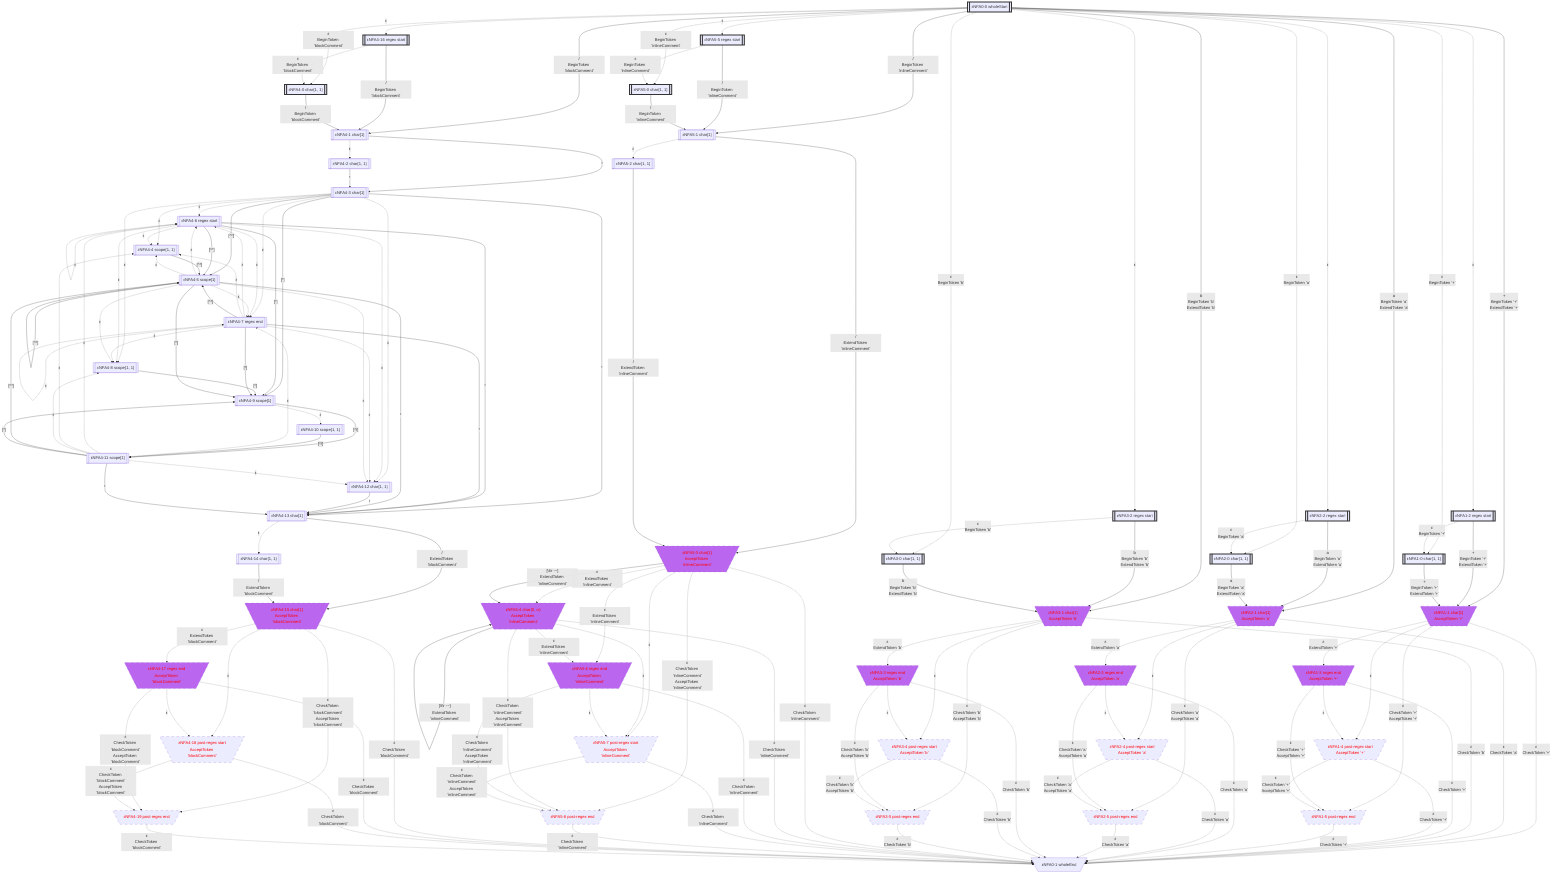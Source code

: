 flowchart
classDef c0001 color:#FF0000;
classDef c0010 stroke-dasharray: 10 10;
classDef c0011 stroke-dasharray: 10 10,color:#FF0000;
classDef c0100 fill:#BB66EE;
classDef c0101 fill:#BB66EE,color:#FF0000;
classDef c0110 fill:#BB66EE,stroke-dasharray: 10 10;
classDef c0111 fill:#BB66EE,stroke-dasharray: 10 10,color:#FF0000;
classDef c1000 stroke:#333,stroke-width:4px;
classDef c1001 stroke:#333,stroke-width:4px,color:#FF0000;
classDef c1010 stroke:#333,stroke-width:4px,stroke-dasharray: 10 10;
classDef c1011 stroke:#333,stroke-width:4px,stroke-dasharray: 10 10,color:#FF0000;
classDef c1100 stroke:#333,stroke-width:4px,fill:#BB66EE;
classDef c1101 stroke:#333,stroke-width:4px,fill:#BB66EE,color:#FF0000;
classDef c1110 stroke:#333,stroke-width:4px,fill:#BB66EE,stroke-dasharray: 10 10;
classDef c1111 stroke:#333,stroke-width:4px,fill:#BB66EE,stroke-dasharray: 10 10,color:#FF0000;
eNFA0_0_16871484[["εNFA0-0 wholeStart"]]
class eNFA0_0_16871484 c1000;
eNFA1_2_24412946[["εNFA1-2 regex start"]]
class eNFA1_2_24412946 c1000;
eNFA2_2_17625630[["εNFA2-2 regex start"]]
class eNFA2_2_17625630 c1000;
eNFA3_2_18389930[["εNFA3-2 regex start"]]
class eNFA3_2_18389930 c1000;
eNFA4_16_31291646[["εNFA4-16 regex start"]]
class eNFA4_16_31291646 c1000;
eNFA5_5_13189358[["εNFA5-5 regex start"]]
class eNFA5_5_13189358 c1000;
eNFA1_0_27598869[["εNFA1-0 char{1, 1}"]]
class eNFA1_0_27598869 c1000;
eNFA2_0_16468652[["εNFA2-0 char{1, 1}"]]
class eNFA2_0_16468652 c1000;
eNFA3_0_5560998[["εNFA3-0 char{1, 1}"]]
class eNFA3_0_5560998 c1000;
eNFA4_0_45596481[["εNFA4-0 char{1, 1}"]]
class eNFA4_0_45596481 c1000;
eNFA5_0_54308798[["εNFA5-0 char{1, 1}"]]
class eNFA5_0_54308798 c1000;
eNFA1_1_47063234[\"εNFA1-1 char[1]
AcceptToken '+'"/]
class eNFA1_1_47063234 c0111;
eNFA2_1_14000148[\"εNFA2-1 char[1]
AcceptToken 'a'"/]
class eNFA2_1_14000148 c0111;
eNFA3_1_50048984[\"εNFA3-1 char[1]
AcceptToken 'b'"/]
class eNFA3_1_50048984 c0111;
eNFA4_1_36936550[["εNFA4-1 char[1]"]]
eNFA5_1_39070558[["εNFA5-1 char[1]"]]
eNFA1_3_20915929[\"εNFA1-3 regex end
AcceptToken '+'"/]
class eNFA1_3_20915929 c0111;
eNFA1_4_54025633[\"εNFA1-4 post-regex start
AcceptToken '+'"/]
class eNFA1_4_54025633 c0011;
eNFA1_5_16246551[\"εNFA1-5 post-regex end"/]
class eNFA1_5_16246551 c0011;
eNFA0_1_46544415[\"εNFA0-1 wholeEnd"/]
eNFA2_3_58892473[\"εNFA2-3 regex end
AcceptToken 'a'"/]
class eNFA2_3_58892473 c0111;
eNFA2_4_60270212[\"εNFA2-4 post-regex start
AcceptToken 'a'"/]
class eNFA2_4_60270212 c0011;
eNFA2_5_20084682[\"εNFA2-5 post-regex end"/]
class eNFA2_5_20084682 c0011;
eNFA3_3_47787675[\"εNFA3-3 regex end
AcceptToken 'b'"/]
class eNFA3_3_47787675 c0111;
eNFA3_4_27435897[\"εNFA3-4 post-regex start
AcceptToken 'b'"/]
class eNFA3_4_27435897 c0011;
eNFA3_5_12001237[\"εNFA3-5 post-regex end"/]
class eNFA3_5_12001237 c0011;
eNFA4_2_10598606[["εNFA4-2 char{1, 1}"]]
eNFA4_3_60665573[["εNFA4-3 char[1]"]]
eNFA5_2_16090703[["εNFA5-2 char{1, 1}"]]
eNFA5_3_57434139[\"εNFA5-3 char[1]
AcceptToken 'inlineComment'"/]
class eNFA5_3_57434139 c0111;
eNFA4_6_40902273[["εNFA4-6 regex start"]]
eNFA4_4_24749807[["εNFA4-4 scope{1, 1}"]]
eNFA4_8_32576140[["εNFA4-8 scope{1, 1}"]]
eNFA4_7_21421675[["εNFA4-7 regex end"]]
eNFA4_5_14964341[["εNFA4-5 scope[1]"]]
eNFA4_9_28278595[["εNFA4-9 scope[1]"]]
eNFA4_12_9119245[["εNFA4-12 char{1, 1}"]]
eNFA4_13_8864859[["εNFA4-13 char[1]"]]
eNFA5_4_58577354[\"εNFA5-4 char{0, ∞}
AcceptToken 'inlineComment'"/]
class eNFA5_4_58577354 c0111;
eNFA5_6_47145209[\"εNFA5-6 regex end
AcceptToken 'inlineComment'"/]
class eNFA5_6_47145209 c0111;
eNFA5_7_19017142[\"εNFA5-7 post-regex start
AcceptToken 'inlineComment'"/]
class eNFA5_7_19017142 c0011;
eNFA5_8_774306[\"εNFA5-8 post-regex end"/]
class eNFA5_8_774306 c0011;
eNFA4_10_53180767[["εNFA4-10 scope{1, 1}"]]
eNFA4_11_6968762[["εNFA4-11 scope[1]"]]
eNFA4_14_63993496[["εNFA4-14 char{1, 1}"]]
eNFA4_15_7715150[\"εNFA4-15 char[1]
AcceptToken 'blockComment'"/]
class eNFA4_15_7715150 c0111;
eNFA4_17_2327487[\"εNFA4-17 regex end
AcceptToken 'blockComment'"/]
class eNFA4_17_2327487 c0111;
eNFA4_18_20947391[\"εNFA4-18 post-regex start
AcceptToken 'blockComment'"/]
class eNFA4_18_20947391 c0011;
eNFA4_19_62718864[\"εNFA4-19 post-regex end"/]
class eNFA4_19_62718864 c0011;
eNFA0_0_16871484 -.->|"ε"|eNFA1_2_24412946
eNFA0_0_16871484 -.->|"ε"|eNFA2_2_17625630
eNFA0_0_16871484 -.->|"ε"|eNFA3_2_18389930
eNFA0_0_16871484 -.->|"ε"|eNFA4_16_31291646
eNFA0_0_16871484 -.->|"ε"|eNFA5_5_13189358
eNFA0_0_16871484 -.->|"ε
BeginToken '+'"|eNFA1_0_27598869
eNFA0_0_16871484 -.->|"ε
BeginToken 'a'"|eNFA2_0_16468652
eNFA0_0_16871484 -.->|"ε
BeginToken 'b'"|eNFA3_0_5560998
eNFA0_0_16871484 -.->|"ε
BeginToken 'blockComment'"|eNFA4_0_45596481
eNFA0_0_16871484 -.->|"ε
BeginToken 'inlineComment'"|eNFA5_0_54308798
eNFA0_0_16871484 -->|"+
BeginToken '+'
ExtendToken '+'"|eNFA1_1_47063234
eNFA0_0_16871484 -->|"a
BeginToken 'a'
ExtendToken 'a'"|eNFA2_1_14000148
eNFA0_0_16871484 -->|"b
BeginToken 'b'
ExtendToken 'b'"|eNFA3_1_50048984
eNFA0_0_16871484 -->|"/
BeginToken 'blockComment'"|eNFA4_1_36936550
eNFA0_0_16871484 -->|"/
BeginToken 'inlineComment'"|eNFA5_1_39070558
eNFA1_2_24412946 -.->|"ε
BeginToken '+'"|eNFA1_0_27598869
eNFA1_2_24412946 -->|"+
BeginToken '+'
ExtendToken '+'"|eNFA1_1_47063234
eNFA2_2_17625630 -.->|"ε
BeginToken 'a'"|eNFA2_0_16468652
eNFA2_2_17625630 -->|"a
BeginToken 'a'
ExtendToken 'a'"|eNFA2_1_14000148
eNFA3_2_18389930 -.->|"ε
BeginToken 'b'"|eNFA3_0_5560998
eNFA3_2_18389930 -->|"b
BeginToken 'b'
ExtendToken 'b'"|eNFA3_1_50048984
eNFA4_16_31291646 -.->|"ε
BeginToken 'blockComment'"|eNFA4_0_45596481
eNFA4_16_31291646 -->|"/
BeginToken 'blockComment'"|eNFA4_1_36936550
eNFA5_5_13189358 -.->|"ε
BeginToken 'inlineComment'"|eNFA5_0_54308798
eNFA5_5_13189358 -->|"/
BeginToken 'inlineComment'"|eNFA5_1_39070558
eNFA1_0_27598869 -->|"+
BeginToken '+'
ExtendToken '+'"|eNFA1_1_47063234
eNFA2_0_16468652 -->|"a
BeginToken 'a'
ExtendToken 'a'"|eNFA2_1_14000148
eNFA3_0_5560998 -->|"b
BeginToken 'b'
ExtendToken 'b'"|eNFA3_1_50048984
eNFA4_0_45596481 -->|"/
BeginToken 'blockComment'"|eNFA4_1_36936550
eNFA5_0_54308798 -->|"/
BeginToken 'inlineComment'"|eNFA5_1_39070558
eNFA1_1_47063234 -.->|"ε
ExtendToken '+'"|eNFA1_3_20915929
eNFA1_1_47063234 -.->|"ε"|eNFA1_4_54025633
eNFA1_1_47063234 -.->|"ε
CheckToken '+'
AcceptToken '+'"|eNFA1_5_16246551
eNFA1_1_47063234 -.->|"ε
CheckToken '+'"|eNFA0_1_46544415
eNFA2_1_14000148 -.->|"ε
ExtendToken 'a'"|eNFA2_3_58892473
eNFA2_1_14000148 -.->|"ε"|eNFA2_4_60270212
eNFA2_1_14000148 -.->|"ε
CheckToken 'a'
AcceptToken 'a'"|eNFA2_5_20084682
eNFA2_1_14000148 -.->|"ε
CheckToken 'a'"|eNFA0_1_46544415
eNFA3_1_50048984 -.->|"ε
ExtendToken 'b'"|eNFA3_3_47787675
eNFA3_1_50048984 -.->|"ε"|eNFA3_4_27435897
eNFA3_1_50048984 -.->|"ε
CheckToken 'b'
AcceptToken 'b'"|eNFA3_5_12001237
eNFA3_1_50048984 -.->|"ε
CheckToken 'b'"|eNFA0_1_46544415
eNFA4_1_36936550 -.->|"ε"|eNFA4_2_10598606
eNFA4_1_36936550 -->|"*"|eNFA4_3_60665573
eNFA5_1_39070558 -.->|"ε"|eNFA5_2_16090703
eNFA5_1_39070558 -->|"/
ExtendToken 'inlineComment'"|eNFA5_3_57434139
eNFA1_3_20915929 -.->|"ε"|eNFA1_4_54025633
eNFA1_3_20915929 -.->|"ε
CheckToken '+'
AcceptToken '+'"|eNFA1_5_16246551
eNFA1_3_20915929 -.->|"ε
CheckToken '+'"|eNFA0_1_46544415
eNFA1_4_54025633 -.->|"ε
CheckToken '+'
AcceptToken '+'"|eNFA1_5_16246551
eNFA1_4_54025633 -.->|"ε
CheckToken '+'"|eNFA0_1_46544415
eNFA1_5_16246551 -.->|"ε
CheckToken '+'"|eNFA0_1_46544415
eNFA2_3_58892473 -.->|"ε"|eNFA2_4_60270212
eNFA2_3_58892473 -.->|"ε
CheckToken 'a'
AcceptToken 'a'"|eNFA2_5_20084682
eNFA2_3_58892473 -.->|"ε
CheckToken 'a'"|eNFA0_1_46544415
eNFA2_4_60270212 -.->|"ε
CheckToken 'a'
AcceptToken 'a'"|eNFA2_5_20084682
eNFA2_4_60270212 -.->|"ε
CheckToken 'a'"|eNFA0_1_46544415
eNFA2_5_20084682 -.->|"ε
CheckToken 'a'"|eNFA0_1_46544415
eNFA3_3_47787675 -.->|"ε"|eNFA3_4_27435897
eNFA3_3_47787675 -.->|"ε
CheckToken 'b'
AcceptToken 'b'"|eNFA3_5_12001237
eNFA3_3_47787675 -.->|"ε
CheckToken 'b'"|eNFA0_1_46544415
eNFA3_4_27435897 -.->|"ε
CheckToken 'b'
AcceptToken 'b'"|eNFA3_5_12001237
eNFA3_4_27435897 -.->|"ε
CheckToken 'b'"|eNFA0_1_46544415
eNFA3_5_12001237 -.->|"ε
CheckToken 'b'"|eNFA0_1_46544415
eNFA4_2_10598606 -->|"*"|eNFA4_3_60665573
eNFA4_3_60665573 -.->|"ε"|eNFA4_6_40902273
eNFA4_3_60665573 -.->|"ε"|eNFA4_4_24749807
eNFA4_3_60665573 -.->|"ε"|eNFA4_8_32576140
eNFA4_3_60665573 -.->|"ε"|eNFA4_7_21421675
eNFA4_3_60665573 -->|"[^*]"|eNFA4_5_14964341
eNFA4_3_60665573 -->|"[*]"|eNFA4_9_28278595
eNFA4_3_60665573 -.->|"ε"|eNFA4_12_9119245
eNFA4_3_60665573 -->|"*"|eNFA4_13_8864859
eNFA5_2_16090703 -->|"/
ExtendToken 'inlineComment'"|eNFA5_3_57434139
eNFA5_3_57434139 -.->|"ε
ExtendToken 'inlineComment'"|eNFA5_4_58577354
eNFA5_3_57434139 -->|"[#92;t#92;r#32;-~]
ExtendToken 'inlineComment'"|eNFA5_4_58577354
eNFA5_3_57434139 -.->|"ε
ExtendToken 'inlineComment'"|eNFA5_6_47145209
eNFA5_3_57434139 -.->|"ε"|eNFA5_7_19017142
eNFA5_3_57434139 -.->|"ε
CheckToken 'inlineComment'
AcceptToken 'inlineComment'"|eNFA5_8_774306
eNFA5_3_57434139 -.->|"ε
CheckToken 'inlineComment'"|eNFA0_1_46544415
eNFA4_6_40902273 -.->|"ε"|eNFA4_4_24749807
eNFA4_6_40902273 -.->|"ε"|eNFA4_8_32576140
eNFA4_6_40902273 -.->|"ε"|eNFA4_7_21421675
eNFA4_6_40902273 -->|"[^*]"|eNFA4_5_14964341
eNFA4_6_40902273 -->|"[*]"|eNFA4_9_28278595
eNFA4_6_40902273 -.->|"ε"|eNFA4_6_40902273
eNFA4_6_40902273 -.->|"ε"|eNFA4_12_9119245
eNFA4_6_40902273 -->|"*"|eNFA4_13_8864859
eNFA4_4_24749807 -->|"[^*]"|eNFA4_5_14964341
eNFA4_8_32576140 -->|"[*]"|eNFA4_9_28278595
eNFA4_7_21421675 -.->|"ε"|eNFA4_6_40902273
eNFA4_7_21421675 -.->|"ε"|eNFA4_12_9119245
eNFA4_7_21421675 -.->|"ε"|eNFA4_4_24749807
eNFA4_7_21421675 -.->|"ε"|eNFA4_8_32576140
eNFA4_7_21421675 -.->|"ε"|eNFA4_7_21421675
eNFA4_7_21421675 -->|"[^*]"|eNFA4_5_14964341
eNFA4_7_21421675 -->|"[*]"|eNFA4_9_28278595
eNFA4_7_21421675 -->|"*"|eNFA4_13_8864859
eNFA4_5_14964341 -.->|"ε"|eNFA4_7_21421675
eNFA4_5_14964341 -.->|"ε"|eNFA4_6_40902273
eNFA4_5_14964341 -.->|"ε"|eNFA4_12_9119245
eNFA4_5_14964341 -.->|"ε"|eNFA4_4_24749807
eNFA4_5_14964341 -.->|"ε"|eNFA4_8_32576140
eNFA4_5_14964341 -->|"[^*]"|eNFA4_5_14964341
eNFA4_5_14964341 -->|"[*]"|eNFA4_9_28278595
eNFA4_5_14964341 -->|"*"|eNFA4_13_8864859
eNFA4_9_28278595 -.->|"ε"|eNFA4_10_53180767
eNFA4_9_28278595 -->|"[^/]"|eNFA4_11_6968762
eNFA4_12_9119245 -->|"*"|eNFA4_13_8864859
eNFA4_13_8864859 -.->|"ε"|eNFA4_14_63993496
eNFA4_13_8864859 -->|"/
ExtendToken 'blockComment'"|eNFA4_15_7715150
eNFA5_4_58577354 -->|"[#92;t#92;r#32;-~]
ExtendToken 'inlineComment'"|eNFA5_4_58577354
eNFA5_4_58577354 -.->|"ε
ExtendToken 'inlineComment'"|eNFA5_6_47145209
eNFA5_4_58577354 -.->|"ε"|eNFA5_7_19017142
eNFA5_4_58577354 -.->|"ε
CheckToken 'inlineComment'
AcceptToken 'inlineComment'"|eNFA5_8_774306
eNFA5_4_58577354 -.->|"ε
CheckToken 'inlineComment'"|eNFA0_1_46544415
eNFA5_6_47145209 -.->|"ε"|eNFA5_7_19017142
eNFA5_6_47145209 -.->|"ε
CheckToken 'inlineComment'
AcceptToken 'inlineComment'"|eNFA5_8_774306
eNFA5_6_47145209 -.->|"ε
CheckToken 'inlineComment'"|eNFA0_1_46544415
eNFA5_7_19017142 -.->|"ε
CheckToken 'inlineComment'
AcceptToken 'inlineComment'"|eNFA5_8_774306
eNFA5_7_19017142 -.->|"ε
CheckToken 'inlineComment'"|eNFA0_1_46544415
eNFA5_8_774306 -.->|"ε
CheckToken 'inlineComment'"|eNFA0_1_46544415
eNFA4_10_53180767 -->|"[^/]"|eNFA4_11_6968762
eNFA4_11_6968762 -.->|"ε"|eNFA4_7_21421675
eNFA4_11_6968762 -.->|"ε"|eNFA4_6_40902273
eNFA4_11_6968762 -.->|"ε"|eNFA4_12_9119245
eNFA4_11_6968762 -.->|"ε"|eNFA4_4_24749807
eNFA4_11_6968762 -.->|"ε"|eNFA4_8_32576140
eNFA4_11_6968762 -->|"[^*]"|eNFA4_5_14964341
eNFA4_11_6968762 -->|"[*]"|eNFA4_9_28278595
eNFA4_11_6968762 -->|"*"|eNFA4_13_8864859
eNFA4_14_63993496 -->|"/
ExtendToken 'blockComment'"|eNFA4_15_7715150
eNFA4_15_7715150 -.->|"ε
ExtendToken 'blockComment'"|eNFA4_17_2327487
eNFA4_15_7715150 -.->|"ε"|eNFA4_18_20947391
eNFA4_15_7715150 -.->|"ε
CheckToken 'blockComment'
AcceptToken 'blockComment'"|eNFA4_19_62718864
eNFA4_15_7715150 -.->|"ε
CheckToken 'blockComment'"|eNFA0_1_46544415
eNFA4_17_2327487 -.->|"ε"|eNFA4_18_20947391
eNFA4_17_2327487 -.->|"ε
CheckToken 'blockComment'
AcceptToken 'blockComment'"|eNFA4_19_62718864
eNFA4_17_2327487 -.->|"ε
CheckToken 'blockComment'"|eNFA0_1_46544415
eNFA4_18_20947391 -.->|"ε
CheckToken 'blockComment'
AcceptToken 'blockComment'"|eNFA4_19_62718864
eNFA4_18_20947391 -.->|"ε
CheckToken 'blockComment'"|eNFA0_1_46544415
eNFA4_19_62718864 -.->|"ε
CheckToken 'blockComment'"|eNFA0_1_46544415